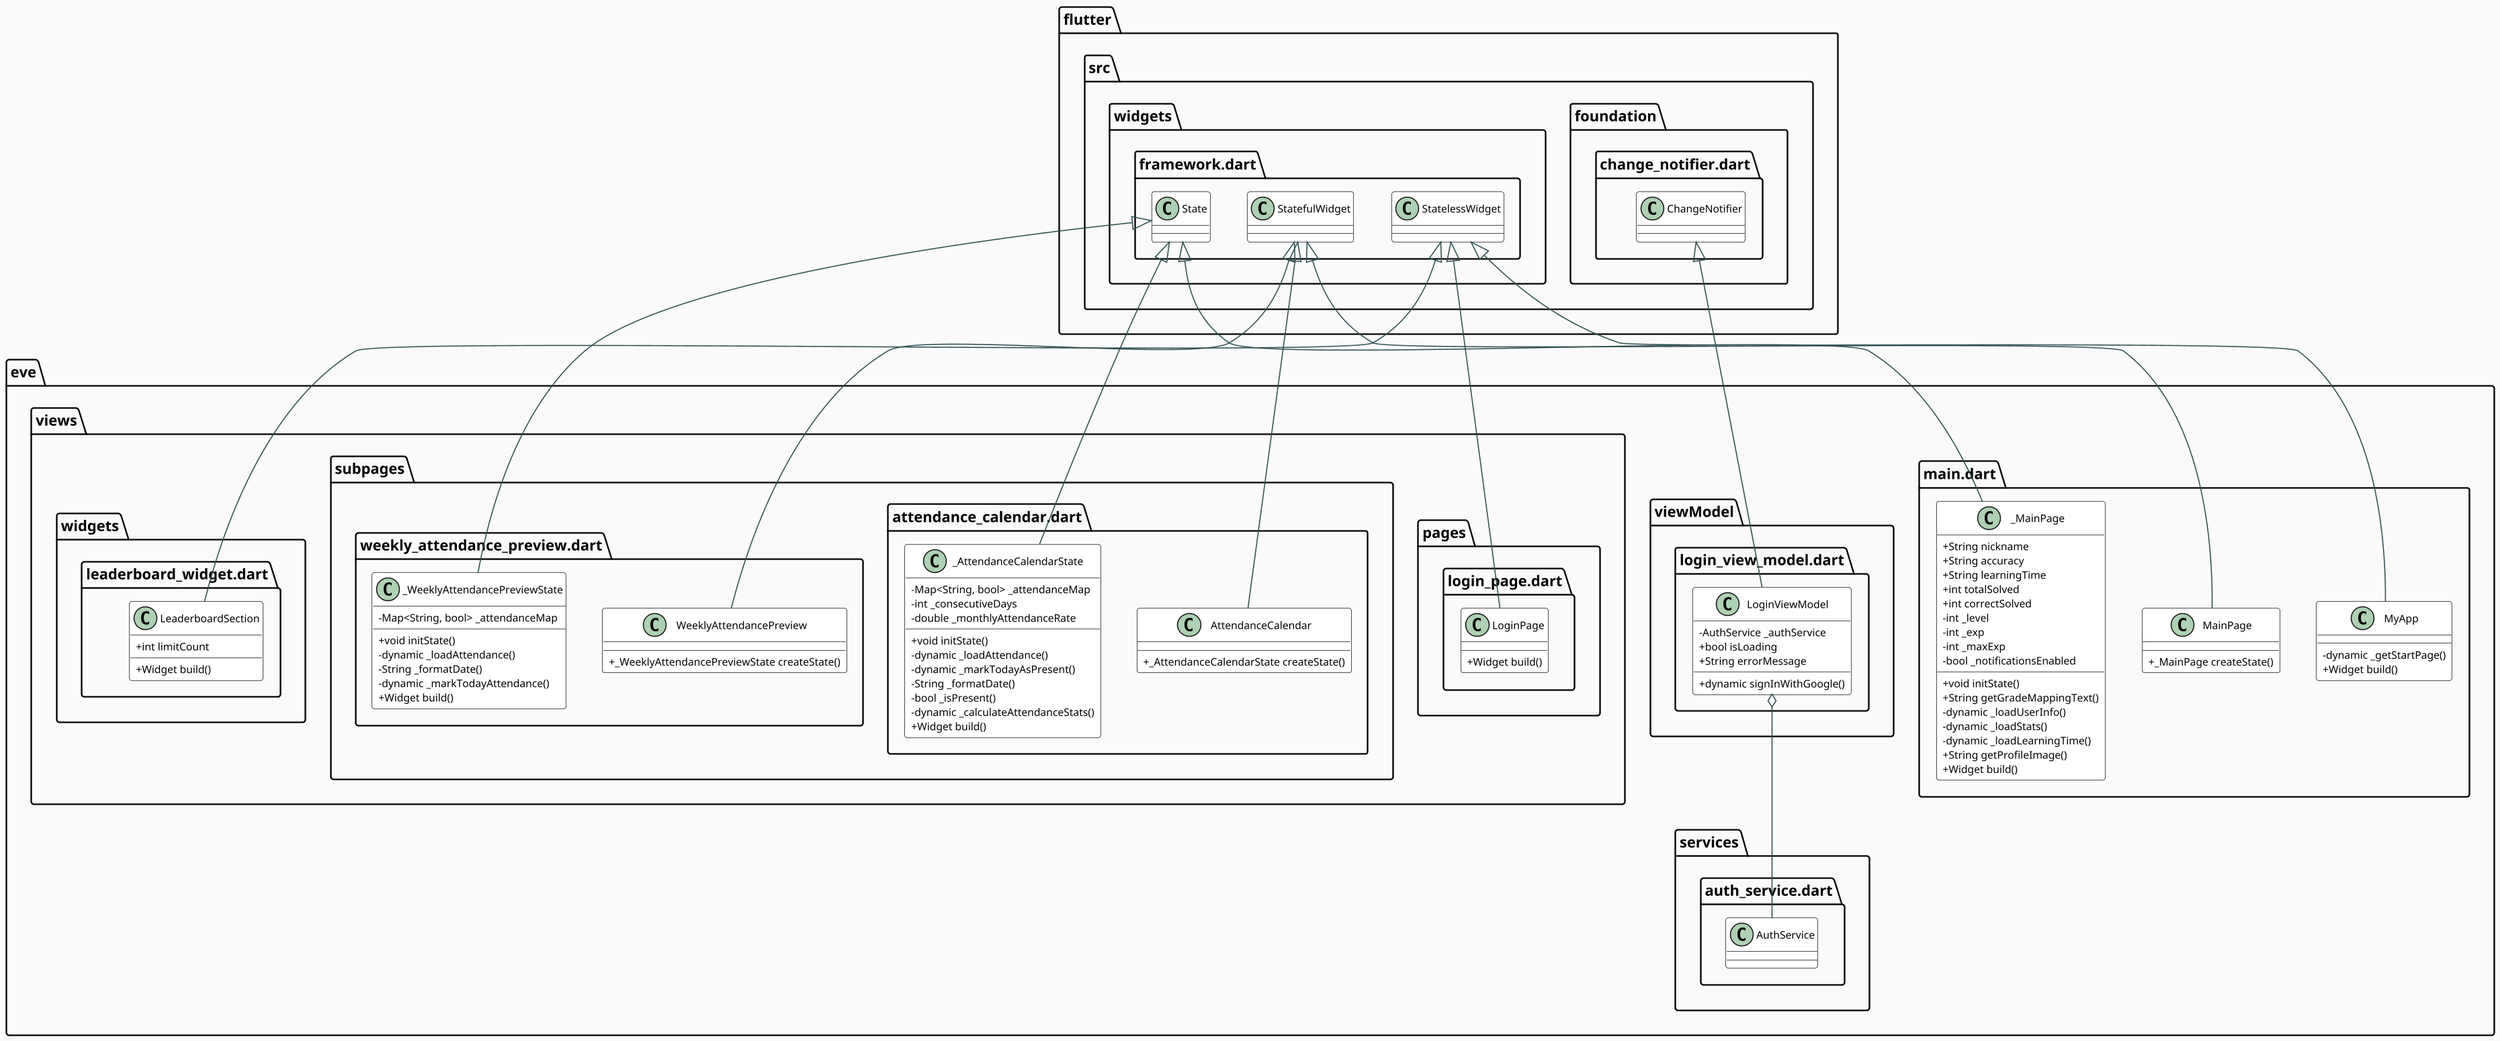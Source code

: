 @startuml
' 💄 시각 정돈용 설정
skinparam classAttributeIconSize 0
skinparam ClassFontSize 11
skinparam ClassAttributeFontSize 10
skinparam ClassStereotypeFontSize 9
skinparam BackgroundColor #FAFAFA
skinparam ArrowColor DarkSlateGray
skinparam ClassBackgroundColor White
skinparam Shadowing false
skinparam dpi 150

' 💡 패키지 단위로 그룹핑
set namespaceSeparator ::


class "eve::main.dart::MyApp" {
  -dynamic _getStartPage()
  +Widget build()
}

"flutter::src::widgets::framework.dart::StatelessWidget" <|-- "eve::main.dart::MyApp"

class "eve::main.dart::MainPage" {
  +_MainPage createState()
}

"flutter::src::widgets::framework.dart::StatefulWidget" <|-- "eve::main.dart::MainPage"

class "eve::main.dart::_MainPage" {
  +String nickname
  +String accuracy
  +String learningTime
  +int totalSolved
  +int correctSolved
  -int _level
  -int _exp
  -int _maxExp
  -bool _notificationsEnabled
  +void initState()
  +String getGradeMappingText()
  -dynamic _loadUserInfo()
  -dynamic _loadStats()
  -dynamic _loadLearningTime()
  +String getProfileImage()
  +Widget build()
}

"flutter::src::widgets::framework.dart::State" <|-- "eve::main.dart::_MainPage"


class "eve::viewModel::login_view_model.dart::LoginViewModel" {
  -AuthService _authService
  +bool isLoading
  +String errorMessage
  +dynamic signInWithGoogle()
}

"eve::viewModel::login_view_model.dart::LoginViewModel" o-- "eve::services::auth_service.dart::AuthService"
"flutter::src::foundation::change_notifier.dart::ChangeNotifier" <|-- "eve::viewModel::login_view_model.dart::LoginViewModel"


class "eve::views::pages::login_page.dart::LoginPage" {
  +Widget build()
}

"flutter::src::widgets::framework.dart::StatelessWidget" <|-- "eve::views::pages::login_page.dart::LoginPage"


class "eve::views::subpages::attendance_calendar.dart::AttendanceCalendar" {
  +_AttendanceCalendarState createState()
}

"flutter::src::widgets::framework.dart::StatefulWidget" <|-- "eve::views::subpages::attendance_calendar.dart::AttendanceCalendar"

class "eve::views::subpages::attendance_calendar.dart::_AttendanceCalendarState" {
  -Map<String, bool> _attendanceMap
  -int _consecutiveDays
  -double _monthlyAttendanceRate
  +void initState()
  -dynamic _loadAttendance()
  -dynamic _markTodayAsPresent()
  -String _formatDate()
  -bool _isPresent()
  -dynamic _calculateAttendanceStats()
  +Widget build()
}

"flutter::src::widgets::framework.dart::State" <|-- "eve::views::subpages::attendance_calendar.dart::_AttendanceCalendarState"

class "eve::views::subpages::weekly_attendance_preview.dart::WeeklyAttendancePreview" {
  +_WeeklyAttendancePreviewState createState()
}

"flutter::src::widgets::framework.dart::StatefulWidget" <|-- "eve::views::subpages::weekly_attendance_preview.dart::WeeklyAttendancePreview"

class "eve::views::subpages::weekly_attendance_preview.dart::_WeeklyAttendancePreviewState" {
  -Map<String, bool> _attendanceMap
  +void initState()
  -dynamic _loadAttendance()
  -String _formatDate()
  -dynamic _markTodayAttendance()
  +Widget build()
}

"flutter::src::widgets::framework.dart::State" <|-- "eve::views::subpages::weekly_attendance_preview.dart::_WeeklyAttendancePreviewState"



class "eve::views::widgets::leaderboard_widget.dart::LeaderboardSection" {
  +int limitCount
  +Widget build()
}

"flutter::src::widgets::framework.dart::StatelessWidget" <|-- "eve::views::widgets::leaderboard_widget.dart::LeaderboardSection"


@enduml